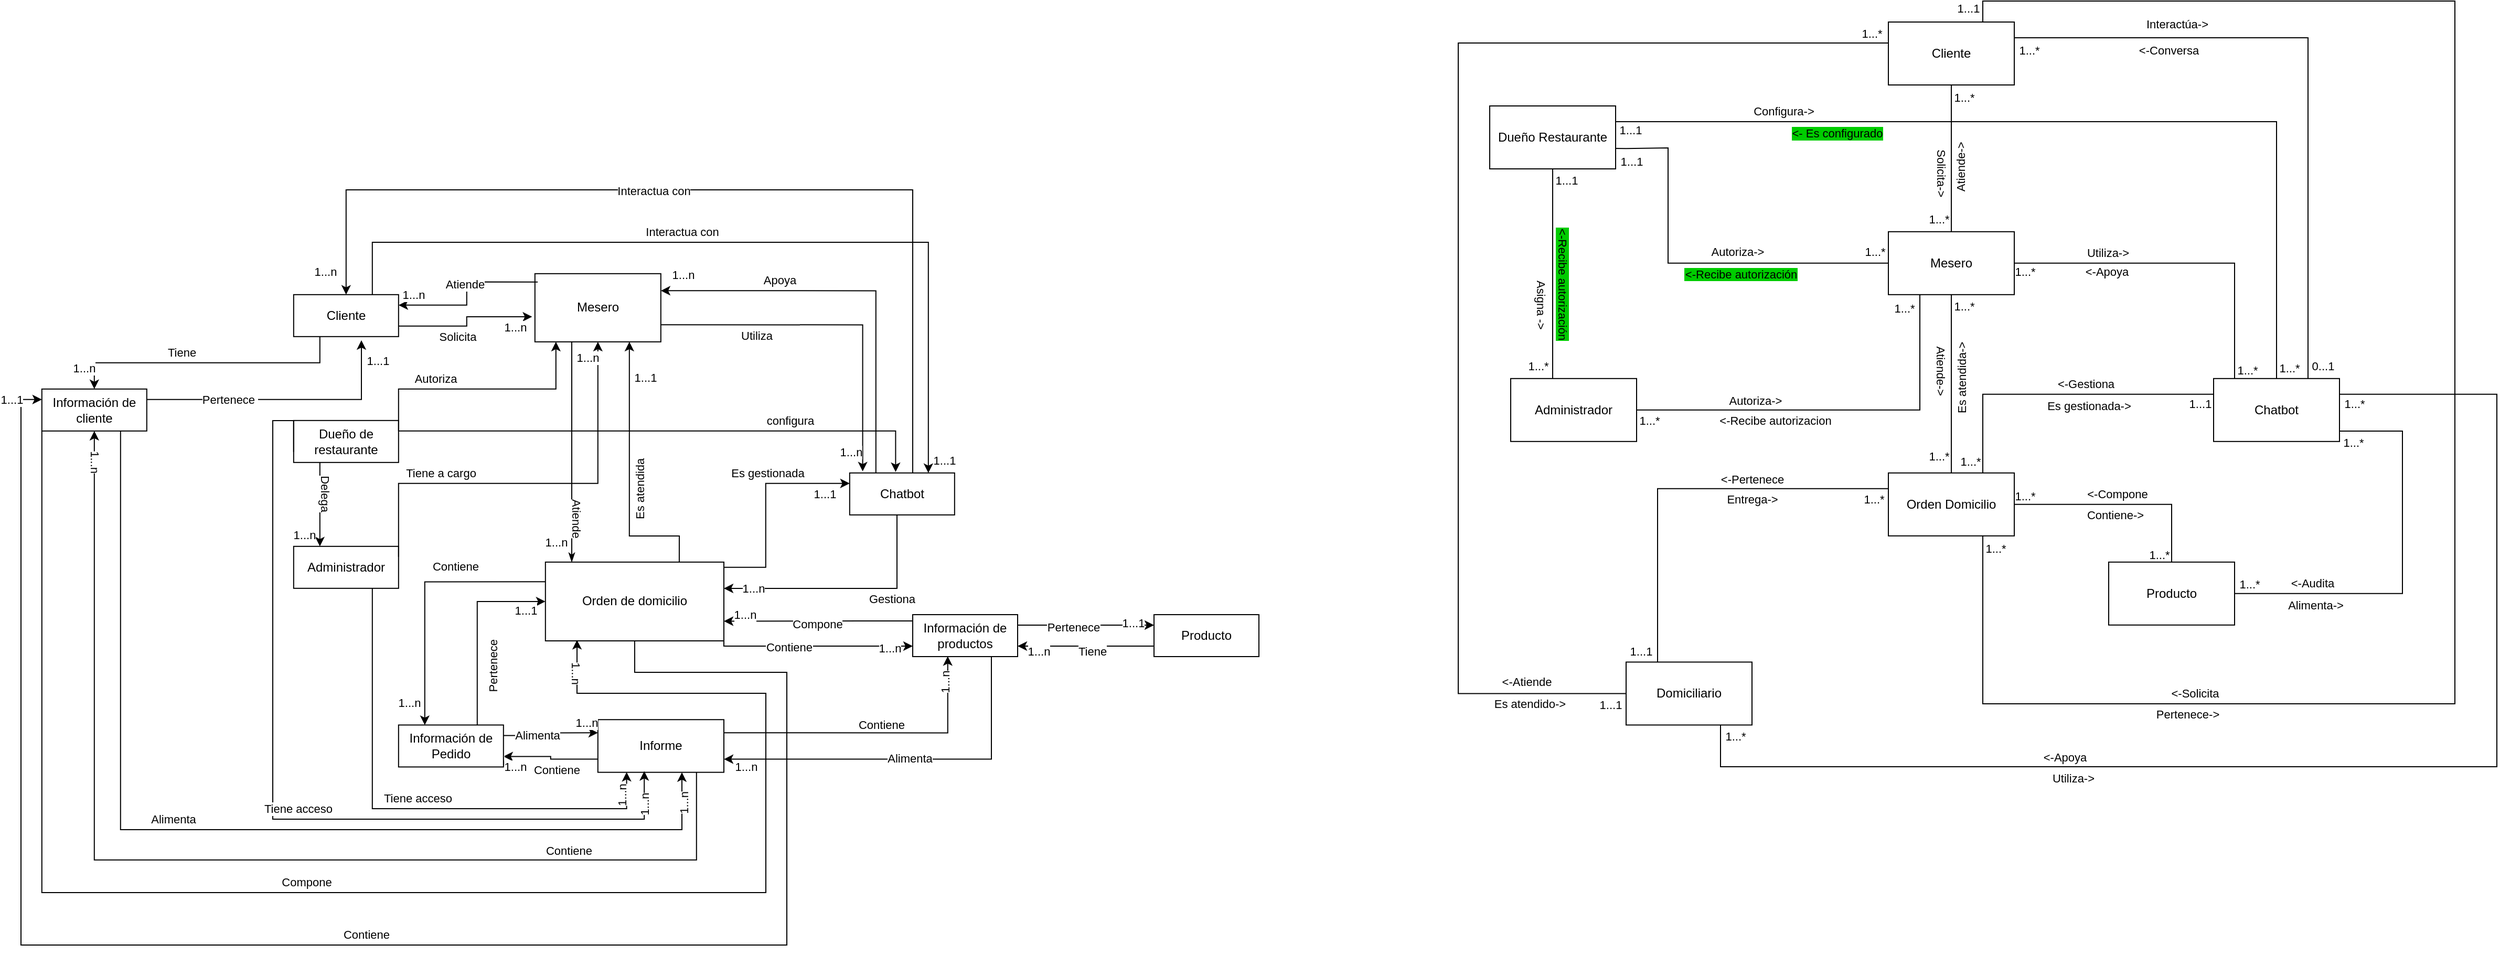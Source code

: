 <mxfile version="22.1.3" type="github">
  <diagram name="Page-1" id="46zKpc5MwutME09QcKsp">
    <mxGraphModel dx="2944" dy="534" grid="1" gridSize="10" guides="1" tooltips="1" connect="1" arrows="1" fold="1" page="1" pageScale="1" pageWidth="827" pageHeight="1169" background="none" math="0" shadow="0">
      <root>
        <mxCell id="0" />
        <mxCell id="1" parent="0" />
        <mxCell id="JYi-eCjVkNig5llaXN6K-19" style="edgeStyle=orthogonalEdgeStyle;rounded=0;orthogonalLoop=1;jettySize=auto;html=1;exitX=0.75;exitY=0;exitDx=0;exitDy=0;entryX=0.75;entryY=1;entryDx=0;entryDy=0;" parent="1" source="JYi-eCjVkNig5llaXN6K-6" target="JYi-eCjVkNig5llaXN6K-9" edge="1">
          <mxGeometry relative="1" as="geometry">
            <Array as="points">
              <mxPoint x="-783" y="510" />
              <mxPoint x="-830" y="510" />
            </Array>
          </mxGeometry>
        </mxCell>
        <mxCell id="JYi-eCjVkNig5llaXN6K-20" value="1...1" style="edgeLabel;html=1;align=center;verticalAlign=middle;resizable=0;points=[];" parent="JYi-eCjVkNig5llaXN6K-19" vertex="1" connectable="0">
          <mxGeometry x="0.739" y="-1" relative="1" as="geometry">
            <mxPoint x="14" as="offset" />
          </mxGeometry>
        </mxCell>
        <mxCell id="JYi-eCjVkNig5llaXN6K-21" value="Es atendida" style="edgeLabel;html=1;align=center;verticalAlign=middle;resizable=0;points=[];rotation=270;" parent="JYi-eCjVkNig5llaXN6K-19" vertex="1" connectable="0">
          <mxGeometry x="-0.036" y="-1" relative="1" as="geometry">
            <mxPoint x="9" y="7" as="offset" />
          </mxGeometry>
        </mxCell>
        <mxCell id="JYi-eCjVkNig5llaXN6K-22" style="edgeStyle=orthogonalEdgeStyle;rounded=0;orthogonalLoop=1;jettySize=auto;html=1;exitX=1;exitY=0.25;exitDx=0;exitDy=0;entryX=0;entryY=0.25;entryDx=0;entryDy=0;" parent="1" source="JYi-eCjVkNig5llaXN6K-6" target="JYi-eCjVkNig5llaXN6K-7" edge="1">
          <mxGeometry relative="1" as="geometry">
            <Array as="points">
              <mxPoint x="-810.09" y="539.91" />
              <mxPoint x="-700.09" y="539.91" />
              <mxPoint x="-700.09" y="459.91" />
            </Array>
          </mxGeometry>
        </mxCell>
        <mxCell id="JYi-eCjVkNig5llaXN6K-38" value="Es gestionada&amp;nbsp;" style="edgeLabel;html=1;align=center;verticalAlign=middle;resizable=0;points=[];" parent="JYi-eCjVkNig5llaXN6K-22" vertex="1" connectable="0">
          <mxGeometry x="-0.499" y="1" relative="1" as="geometry">
            <mxPoint x="108" y="-89" as="offset" />
          </mxGeometry>
        </mxCell>
        <mxCell id="JYi-eCjVkNig5llaXN6K-39" value="1...1" style="edgeLabel;html=1;align=center;verticalAlign=middle;resizable=0;points=[];" parent="JYi-eCjVkNig5llaXN6K-22" vertex="1" connectable="0">
          <mxGeometry x="0.916" y="-1" relative="1" as="geometry">
            <mxPoint x="-9" y="9" as="offset" />
          </mxGeometry>
        </mxCell>
        <mxCell id="JYi-eCjVkNig5llaXN6K-94" style="edgeStyle=orthogonalEdgeStyle;rounded=0;orthogonalLoop=1;jettySize=auto;html=1;exitX=0;exitY=0.25;exitDx=0;exitDy=0;entryX=0.25;entryY=0;entryDx=0;entryDy=0;" parent="1" source="JYi-eCjVkNig5llaXN6K-6" target="JYi-eCjVkNig5llaXN6K-90" edge="1">
          <mxGeometry relative="1" as="geometry" />
        </mxCell>
        <mxCell id="JYi-eCjVkNig5llaXN6K-98" value="Contiene" style="edgeLabel;html=1;align=center;verticalAlign=middle;resizable=0;points=[];" parent="JYi-eCjVkNig5llaXN6K-94" vertex="1" connectable="0">
          <mxGeometry x="-0.311" relative="1" as="geometry">
            <mxPoint y="-15" as="offset" />
          </mxGeometry>
        </mxCell>
        <mxCell id="JYi-eCjVkNig5llaXN6K-100" value="1...n" style="edgeLabel;html=1;align=center;verticalAlign=middle;resizable=0;points=[];" parent="JYi-eCjVkNig5llaXN6K-94" vertex="1" connectable="0">
          <mxGeometry x="0.914" y="2" relative="1" as="geometry">
            <mxPoint x="-17" y="-10" as="offset" />
          </mxGeometry>
        </mxCell>
        <mxCell id="JYi-eCjVkNig5llaXN6K-107" style="edgeStyle=orthogonalEdgeStyle;rounded=0;orthogonalLoop=1;jettySize=auto;html=1;exitX=0.5;exitY=1;exitDx=0;exitDy=0;entryX=0;entryY=0.25;entryDx=0;entryDy=0;" parent="1" source="JYi-eCjVkNig5llaXN6K-6" target="JYi-eCjVkNig5llaXN6K-77" edge="1">
          <mxGeometry relative="1" as="geometry">
            <Array as="points">
              <mxPoint x="-825" y="640" />
              <mxPoint x="-680" y="640" />
              <mxPoint x="-680" y="900" />
              <mxPoint x="-1410" y="900" />
              <mxPoint x="-1410" y="380" />
            </Array>
          </mxGeometry>
        </mxCell>
        <mxCell id="JYi-eCjVkNig5llaXN6K-195" value="Contiene" style="edgeLabel;html=1;align=center;verticalAlign=middle;resizable=0;points=[];" parent="JYi-eCjVkNig5llaXN6K-107" vertex="1" connectable="0">
          <mxGeometry x="-0.024" relative="1" as="geometry">
            <mxPoint x="-4" y="-10" as="offset" />
          </mxGeometry>
        </mxCell>
        <mxCell id="JYi-eCjVkNig5llaXN6K-196" value="1...1" style="edgeLabel;html=1;align=center;verticalAlign=middle;resizable=0;points=[];" parent="JYi-eCjVkNig5llaXN6K-107" vertex="1" connectable="0">
          <mxGeometry x="0.983" relative="1" as="geometry">
            <mxPoint x="-15" as="offset" />
          </mxGeometry>
        </mxCell>
        <mxCell id="JYi-eCjVkNig5llaXN6K-198" style="edgeStyle=orthogonalEdgeStyle;rounded=0;orthogonalLoop=1;jettySize=auto;html=1;exitX=1;exitY=1;exitDx=0;exitDy=0;entryX=0;entryY=0.75;entryDx=0;entryDy=0;" parent="1" source="JYi-eCjVkNig5llaXN6K-6" target="JYi-eCjVkNig5llaXN6K-102" edge="1">
          <mxGeometry relative="1" as="geometry">
            <Array as="points">
              <mxPoint x="-740" y="615" />
            </Array>
          </mxGeometry>
        </mxCell>
        <mxCell id="JYi-eCjVkNig5llaXN6K-200" value="Contiene" style="edgeLabel;html=1;align=center;verticalAlign=middle;resizable=0;points=[];" parent="JYi-eCjVkNig5llaXN6K-198" vertex="1" connectable="0">
          <mxGeometry x="-0.277" y="-1" relative="1" as="geometry">
            <mxPoint as="offset" />
          </mxGeometry>
        </mxCell>
        <mxCell id="JYi-eCjVkNig5llaXN6K-201" value="1...n" style="edgeLabel;html=1;align=center;verticalAlign=middle;resizable=0;points=[];" parent="JYi-eCjVkNig5llaXN6K-198" vertex="1" connectable="0">
          <mxGeometry x="0.762" y="-2" relative="1" as="geometry">
            <mxPoint as="offset" />
          </mxGeometry>
        </mxCell>
        <mxCell id="JYi-eCjVkNig5llaXN6K-6" value="Orden de domicilio" style="whiteSpace=wrap;html=1;align=center;" parent="1" vertex="1">
          <mxGeometry x="-910.09" y="534.91" width="170.09" height="75.09" as="geometry" />
        </mxCell>
        <mxCell id="JYi-eCjVkNig5llaXN6K-23" style="edgeStyle=orthogonalEdgeStyle;rounded=0;orthogonalLoop=1;jettySize=auto;html=1;exitX=0.25;exitY=1;exitDx=0;exitDy=0;" parent="1" source="JYi-eCjVkNig5llaXN6K-7" edge="1">
          <mxGeometry relative="1" as="geometry">
            <mxPoint x="-540.09" y="469.91" as="sourcePoint" />
            <mxPoint x="-740" y="560" as="targetPoint" />
            <Array as="points">
              <mxPoint x="-595" y="450" />
              <mxPoint x="-575" y="450" />
              <mxPoint x="-575" y="560" />
              <mxPoint x="-738" y="560" />
            </Array>
          </mxGeometry>
        </mxCell>
        <mxCell id="JYi-eCjVkNig5llaXN6K-24" value="Gestiona" style="edgeLabel;html=1;align=center;verticalAlign=middle;resizable=0;points=[];" parent="JYi-eCjVkNig5llaXN6K-23" vertex="1" connectable="0">
          <mxGeometry x="0.046" y="1" relative="1" as="geometry">
            <mxPoint y="9" as="offset" />
          </mxGeometry>
        </mxCell>
        <mxCell id="JYi-eCjVkNig5llaXN6K-25" value="1...n" style="edgeLabel;html=1;align=center;verticalAlign=middle;resizable=0;points=[];" parent="JYi-eCjVkNig5llaXN6K-23" vertex="1" connectable="0">
          <mxGeometry x="0.886" y="1" relative="1" as="geometry">
            <mxPoint x="9" y="-1" as="offset" />
          </mxGeometry>
        </mxCell>
        <mxCell id="JYi-eCjVkNig5llaXN6K-32" style="edgeStyle=orthogonalEdgeStyle;rounded=0;orthogonalLoop=1;jettySize=auto;html=1;exitX=0.25;exitY=0;exitDx=0;exitDy=0;entryX=1;entryY=0.25;entryDx=0;entryDy=0;" parent="1" source="JYi-eCjVkNig5llaXN6K-7" target="JYi-eCjVkNig5llaXN6K-9" edge="1">
          <mxGeometry relative="1" as="geometry" />
        </mxCell>
        <mxCell id="JYi-eCjVkNig5llaXN6K-33" value="Apoya" style="edgeLabel;html=1;align=center;verticalAlign=middle;resizable=0;points=[];" parent="JYi-eCjVkNig5llaXN6K-32" vertex="1" connectable="0">
          <mxGeometry x="0.541" y="-1" relative="1" as="geometry">
            <mxPoint x="26" y="-9" as="offset" />
          </mxGeometry>
        </mxCell>
        <mxCell id="JYi-eCjVkNig5llaXN6K-34" value="1...n" style="edgeLabel;html=1;align=center;verticalAlign=middle;resizable=0;points=[];" parent="JYi-eCjVkNig5llaXN6K-32" vertex="1" connectable="0">
          <mxGeometry x="0.946" y="1" relative="1" as="geometry">
            <mxPoint x="11" y="-16" as="offset" />
          </mxGeometry>
        </mxCell>
        <mxCell id="JYi-eCjVkNig5llaXN6K-7" value="Chatbot" style="whiteSpace=wrap;html=1;align=center;" parent="1" vertex="1">
          <mxGeometry x="-620.09" y="449.91" width="100" height="40" as="geometry" />
        </mxCell>
        <mxCell id="JYi-eCjVkNig5llaXN6K-29" style="edgeStyle=orthogonalEdgeStyle;rounded=0;orthogonalLoop=1;jettySize=auto;html=1;exitX=0;exitY=0.75;exitDx=0;exitDy=0;entryX=1;entryY=0.75;entryDx=0;entryDy=0;" parent="1" source="JYi-eCjVkNig5llaXN6K-8" target="JYi-eCjVkNig5llaXN6K-90" edge="1">
          <mxGeometry relative="1" as="geometry">
            <mxPoint x="-950.09" y="650.22" as="targetPoint" />
          </mxGeometry>
        </mxCell>
        <mxCell id="JYi-eCjVkNig5llaXN6K-30" value="Contiene&amp;nbsp;" style="edgeLabel;html=1;align=center;verticalAlign=middle;resizable=0;points=[];rotation=0;" parent="JYi-eCjVkNig5llaXN6K-29" vertex="1" connectable="0">
          <mxGeometry x="-0.334" y="-1" relative="1" as="geometry">
            <mxPoint x="-7" y="11" as="offset" />
          </mxGeometry>
        </mxCell>
        <mxCell id="JYi-eCjVkNig5llaXN6K-31" value="1...n" style="edgeLabel;html=1;align=center;verticalAlign=middle;resizable=0;points=[];" parent="JYi-eCjVkNig5llaXN6K-29" vertex="1" connectable="0">
          <mxGeometry x="0.923" y="1" relative="1" as="geometry">
            <mxPoint x="-14" y="4" as="offset" />
          </mxGeometry>
        </mxCell>
        <mxCell id="JYi-eCjVkNig5llaXN6K-92" value="1...n" style="edgeLabel;html=1;align=center;verticalAlign=middle;resizable=0;points=[];" parent="JYi-eCjVkNig5llaXN6K-29" vertex="1" connectable="0">
          <mxGeometry x="0.769" relative="1" as="geometry">
            <mxPoint y="10" as="offset" />
          </mxGeometry>
        </mxCell>
        <mxCell id="JYi-eCjVkNig5llaXN6K-86" style="edgeStyle=orthogonalEdgeStyle;rounded=0;orthogonalLoop=1;jettySize=auto;html=1;exitX=0.858;exitY=0.975;exitDx=0;exitDy=0;entryX=0.5;entryY=1;entryDx=0;entryDy=0;exitPerimeter=0;" parent="1" source="JYi-eCjVkNig5llaXN6K-8" target="JYi-eCjVkNig5llaXN6K-77" edge="1">
          <mxGeometry relative="1" as="geometry">
            <mxPoint x="-760.09" y="709.03" as="sourcePoint" />
            <mxPoint x="-1335.89" y="419.91" as="targetPoint" />
            <Array as="points">
              <mxPoint x="-766.09" y="818.91" />
              <mxPoint x="-1340.09" y="818.91" />
            </Array>
          </mxGeometry>
        </mxCell>
        <mxCell id="JYi-eCjVkNig5llaXN6K-89" value="Contiene" style="edgeLabel;html=1;align=center;verticalAlign=middle;resizable=0;points=[];" parent="JYi-eCjVkNig5llaXN6K-86" vertex="1" connectable="0">
          <mxGeometry x="-0.66" y="-1" relative="1" as="geometry">
            <mxPoint x="-33" y="-8" as="offset" />
          </mxGeometry>
        </mxCell>
        <mxCell id="JYi-eCjVkNig5llaXN6K-108" value="1...n" style="edgeLabel;html=1;align=center;verticalAlign=middle;resizable=0;points=[];rotation=90;" parent="JYi-eCjVkNig5llaXN6K-86" vertex="1" connectable="0">
          <mxGeometry x="0.961" y="-1" relative="1" as="geometry">
            <mxPoint y="8" as="offset" />
          </mxGeometry>
        </mxCell>
        <mxCell id="JYi-eCjVkNig5llaXN6K-8" value="Informe" style="whiteSpace=wrap;html=1;align=center;" parent="1" vertex="1">
          <mxGeometry x="-860.09" y="685.11" width="120.09" height="50.22" as="geometry" />
        </mxCell>
        <mxCell id="JYi-eCjVkNig5llaXN6K-13" style="edgeStyle=orthogonalEdgeStyle;rounded=0;orthogonalLoop=1;jettySize=auto;html=1;exitX=0.25;exitY=1;exitDx=0;exitDy=0;elbow=vertical;strokeColor=default;endArrow=classicThin;endFill=1;entryX=0.145;entryY=0;entryDx=0;entryDy=0;entryPerimeter=0;" parent="1" target="JYi-eCjVkNig5llaXN6K-6" edge="1">
          <mxGeometry relative="1" as="geometry">
            <mxPoint x="-890.09" y="323.78" as="sourcePoint" />
            <mxPoint x="-886.618" y="534.906" as="targetPoint" />
            <Array as="points">
              <mxPoint x="-885" y="324" />
              <mxPoint x="-885" y="535" />
            </Array>
          </mxGeometry>
        </mxCell>
        <mxCell id="JYi-eCjVkNig5llaXN6K-17" value="Atiende" style="edgeLabel;html=1;align=center;verticalAlign=middle;resizable=0;points=[];rotation=90;" parent="JYi-eCjVkNig5llaXN6K-13" vertex="1" connectable="0">
          <mxGeometry x="-0.476" y="4" relative="1" as="geometry">
            <mxPoint x="1" y="117" as="offset" />
          </mxGeometry>
        </mxCell>
        <mxCell id="JYi-eCjVkNig5llaXN6K-18" value="1...n" style="edgeLabel;html=1;align=center;verticalAlign=middle;resizable=0;points=[];" parent="JYi-eCjVkNig5llaXN6K-13" vertex="1" connectable="0">
          <mxGeometry x="0.825" y="-1" relative="1" as="geometry">
            <mxPoint x="-14" as="offset" />
          </mxGeometry>
        </mxCell>
        <mxCell id="JYi-eCjVkNig5llaXN6K-9" value="Mesero" style="whiteSpace=wrap;html=1;align=center;" parent="1" vertex="1">
          <mxGeometry x="-920.09" y="259.91" width="120" height="65" as="geometry" />
        </mxCell>
        <mxCell id="JYi-eCjVkNig5llaXN6K-40" style="edgeStyle=orthogonalEdgeStyle;rounded=0;orthogonalLoop=1;jettySize=auto;html=1;exitX=0.75;exitY=0;exitDx=0;exitDy=0;entryX=0.75;entryY=0;entryDx=0;entryDy=0;" parent="1" source="JYi-eCjVkNig5llaXN6K-10" target="JYi-eCjVkNig5llaXN6K-7" edge="1">
          <mxGeometry relative="1" as="geometry">
            <Array as="points">
              <mxPoint x="-1075" y="230" />
              <mxPoint x="-545" y="230" />
            </Array>
          </mxGeometry>
        </mxCell>
        <mxCell id="JYi-eCjVkNig5llaXN6K-41" value="Interactua con" style="edgeLabel;html=1;align=center;verticalAlign=middle;resizable=0;points=[];" parent="JYi-eCjVkNig5llaXN6K-40" vertex="1" connectable="0">
          <mxGeometry x="0.063" y="-2" relative="1" as="geometry">
            <mxPoint x="-80" y="-12" as="offset" />
          </mxGeometry>
        </mxCell>
        <mxCell id="JYi-eCjVkNig5llaXN6K-42" value="1...1" style="edgeLabel;html=1;align=center;verticalAlign=middle;resizable=0;points=[];" parent="JYi-eCjVkNig5llaXN6K-40" vertex="1" connectable="0">
          <mxGeometry x="0.971" relative="1" as="geometry">
            <mxPoint x="15" as="offset" />
          </mxGeometry>
        </mxCell>
        <mxCell id="JYi-eCjVkNig5llaXN6K-76" style="edgeStyle=orthogonalEdgeStyle;rounded=0;orthogonalLoop=1;jettySize=auto;html=1;exitX=0.25;exitY=1;exitDx=0;exitDy=0;entryX=0.5;entryY=0;entryDx=0;entryDy=0;" parent="1" source="JYi-eCjVkNig5llaXN6K-10" target="JYi-eCjVkNig5llaXN6K-77" edge="1">
          <mxGeometry relative="1" as="geometry">
            <mxPoint x="-1340.09" y="339.91" as="targetPoint" />
          </mxGeometry>
        </mxCell>
        <mxCell id="JYi-eCjVkNig5llaXN6K-78" value="Tiene" style="edgeLabel;html=1;align=center;verticalAlign=middle;resizable=0;points=[];" parent="JYi-eCjVkNig5llaXN6K-76" vertex="1" connectable="0">
          <mxGeometry x="0.19" y="-2" relative="1" as="geometry">
            <mxPoint y="-8" as="offset" />
          </mxGeometry>
        </mxCell>
        <mxCell id="JYi-eCjVkNig5llaXN6K-82" value="1...n" style="edgeLabel;html=1;align=center;verticalAlign=middle;resizable=0;points=[];" parent="JYi-eCjVkNig5llaXN6K-76" vertex="1" connectable="0">
          <mxGeometry x="0.923" y="-1" relative="1" as="geometry">
            <mxPoint x="-9" y="-10" as="offset" />
          </mxGeometry>
        </mxCell>
        <mxCell id="JYi-eCjVkNig5llaXN6K-10" value="Cliente" style="whiteSpace=wrap;html=1;align=center;" parent="1" vertex="1">
          <mxGeometry x="-1150.09" y="279.91" width="100" height="40" as="geometry" />
        </mxCell>
        <mxCell id="JYi-eCjVkNig5llaXN6K-54" style="edgeStyle=orthogonalEdgeStyle;rounded=0;orthogonalLoop=1;jettySize=auto;html=1;exitX=0.25;exitY=1;exitDx=0;exitDy=0;entryX=0.25;entryY=0;entryDx=0;entryDy=0;" parent="1" source="JYi-eCjVkNig5llaXN6K-11" target="JYi-eCjVkNig5llaXN6K-12" edge="1">
          <mxGeometry relative="1" as="geometry" />
        </mxCell>
        <mxCell id="JYi-eCjVkNig5llaXN6K-55" value="Delega" style="edgeLabel;html=1;align=center;verticalAlign=middle;resizable=0;points=[];rotation=90;" parent="JYi-eCjVkNig5llaXN6K-54" vertex="1" connectable="0">
          <mxGeometry x="-0.669" y="1" relative="1" as="geometry">
            <mxPoint x="4" y="16" as="offset" />
          </mxGeometry>
        </mxCell>
        <mxCell id="JYi-eCjVkNig5llaXN6K-56" value="1...n" style="edgeLabel;html=1;align=center;verticalAlign=middle;resizable=0;points=[];" parent="JYi-eCjVkNig5llaXN6K-54" vertex="1" connectable="0">
          <mxGeometry x="0.71" y="1" relative="1" as="geometry">
            <mxPoint x="-16" as="offset" />
          </mxGeometry>
        </mxCell>
        <mxCell id="JYi-eCjVkNig5llaXN6K-11" value="Dueño de restaurante&lt;br&gt;" style="whiteSpace=wrap;html=1;align=center;" parent="1" vertex="1">
          <mxGeometry x="-1150.09" y="399.91" width="100" height="40" as="geometry" />
        </mxCell>
        <mxCell id="JYi-eCjVkNig5llaXN6K-65" style="edgeStyle=orthogonalEdgeStyle;rounded=0;orthogonalLoop=1;jettySize=auto;html=1;exitX=0.75;exitY=1;exitDx=0;exitDy=0;entryX=0.228;entryY=0.995;entryDx=0;entryDy=0;entryPerimeter=0;" parent="1" source="JYi-eCjVkNig5llaXN6K-12" target="JYi-eCjVkNig5llaXN6K-8" edge="1">
          <mxGeometry relative="1" as="geometry">
            <mxPoint x="-835" y="730" as="targetPoint" />
            <Array as="points">
              <mxPoint x="-1075" y="770" />
              <mxPoint x="-833" y="770" />
            </Array>
          </mxGeometry>
        </mxCell>
        <mxCell id="JYi-eCjVkNig5llaXN6K-66" value="Tiene acceso" style="edgeLabel;html=1;align=center;verticalAlign=middle;resizable=0;points=[];" parent="JYi-eCjVkNig5llaXN6K-65" vertex="1" connectable="0">
          <mxGeometry x="0.114" y="-2" relative="1" as="geometry">
            <mxPoint x="-19" y="-12" as="offset" />
          </mxGeometry>
        </mxCell>
        <mxCell id="JYi-eCjVkNig5llaXN6K-68" value="1...n" style="edgeLabel;html=1;align=center;verticalAlign=middle;resizable=0;points=[];rotation=270;" parent="JYi-eCjVkNig5llaXN6K-65" vertex="1" connectable="0">
          <mxGeometry x="0.96" y="-2" relative="1" as="geometry">
            <mxPoint x="-7" y="13" as="offset" />
          </mxGeometry>
        </mxCell>
        <mxCell id="JYi-eCjVkNig5llaXN6K-12" value="Administrador" style="whiteSpace=wrap;html=1;align=center;" parent="1" vertex="1">
          <mxGeometry x="-1150.09" y="519.91" width="100" height="40" as="geometry" />
        </mxCell>
        <mxCell id="JYi-eCjVkNig5llaXN6K-35" style="edgeStyle=orthogonalEdgeStyle;rounded=0;orthogonalLoop=1;jettySize=auto;html=1;exitX=1;exitY=0.75;exitDx=0;exitDy=0;entryX=0.124;entryY=-0.038;entryDx=0;entryDy=0;entryPerimeter=0;" parent="1" source="JYi-eCjVkNig5llaXN6K-9" target="JYi-eCjVkNig5llaXN6K-7" edge="1">
          <mxGeometry relative="1" as="geometry" />
        </mxCell>
        <mxCell id="JYi-eCjVkNig5llaXN6K-36" value="Utiliza" style="edgeLabel;html=1;align=center;verticalAlign=middle;resizable=0;points=[];" parent="JYi-eCjVkNig5llaXN6K-35" vertex="1" connectable="0">
          <mxGeometry x="-0.515" y="-1" relative="1" as="geometry">
            <mxPoint x="10" y="9" as="offset" />
          </mxGeometry>
        </mxCell>
        <mxCell id="JYi-eCjVkNig5llaXN6K-37" value="1...n" style="edgeLabel;html=1;align=center;verticalAlign=middle;resizable=0;points=[];" parent="JYi-eCjVkNig5llaXN6K-35" vertex="1" connectable="0">
          <mxGeometry x="0.887" y="-2" relative="1" as="geometry">
            <mxPoint x="-10" as="offset" />
          </mxGeometry>
        </mxCell>
        <mxCell id="JYi-eCjVkNig5llaXN6K-43" style="edgeStyle=orthogonalEdgeStyle;rounded=0;orthogonalLoop=1;jettySize=auto;html=1;" parent="1" source="JYi-eCjVkNig5llaXN6K-7" edge="1">
          <mxGeometry relative="1" as="geometry">
            <mxPoint x="-1100.09" y="279.91" as="targetPoint" />
            <Array as="points">
              <mxPoint x="-560" y="180" />
              <mxPoint x="-1100" y="180" />
            </Array>
          </mxGeometry>
        </mxCell>
        <mxCell id="JYi-eCjVkNig5llaXN6K-44" value="1...n" style="edgeLabel;html=1;align=center;verticalAlign=middle;resizable=0;points=[];" parent="JYi-eCjVkNig5llaXN6K-43" vertex="1" connectable="0">
          <mxGeometry x="0.971" relative="1" as="geometry">
            <mxPoint x="-20" y="-9" as="offset" />
          </mxGeometry>
        </mxCell>
        <mxCell id="JYi-eCjVkNig5llaXN6K-215" value="Interactua con" style="edgeLabel;html=1;align=center;verticalAlign=middle;resizable=0;points=[];" parent="JYi-eCjVkNig5llaXN6K-43" vertex="1" connectable="0">
          <mxGeometry x="0.136" y="1" relative="1" as="geometry">
            <mxPoint as="offset" />
          </mxGeometry>
        </mxCell>
        <mxCell id="JYi-eCjVkNig5llaXN6K-45" style="edgeStyle=orthogonalEdgeStyle;rounded=0;orthogonalLoop=1;jettySize=auto;html=1;exitX=0.022;exitY=0.122;exitDx=0;exitDy=0;entryX=1;entryY=0.25;entryDx=0;entryDy=0;exitPerimeter=0;" parent="1" source="JYi-eCjVkNig5llaXN6K-9" target="JYi-eCjVkNig5llaXN6K-10" edge="1">
          <mxGeometry relative="1" as="geometry" />
        </mxCell>
        <mxCell id="JYi-eCjVkNig5llaXN6K-46" value="Atiende" style="edgeLabel;html=1;align=center;verticalAlign=middle;resizable=0;points=[];" parent="JYi-eCjVkNig5llaXN6K-45" vertex="1" connectable="0">
          <mxGeometry x="-0.052" y="-1" relative="1" as="geometry">
            <mxPoint x="-1" y="-4" as="offset" />
          </mxGeometry>
        </mxCell>
        <mxCell id="JYi-eCjVkNig5llaXN6K-47" value="1...n" style="edgeLabel;html=1;align=center;verticalAlign=middle;resizable=0;points=[];" parent="JYi-eCjVkNig5llaXN6K-45" vertex="1" connectable="0">
          <mxGeometry x="0.827" y="1" relative="1" as="geometry">
            <mxPoint x="1" y="-11" as="offset" />
          </mxGeometry>
        </mxCell>
        <mxCell id="JYi-eCjVkNig5llaXN6K-48" style="edgeStyle=orthogonalEdgeStyle;rounded=0;orthogonalLoop=1;jettySize=auto;html=1;exitX=1;exitY=0.75;exitDx=0;exitDy=0;entryX=-0.022;entryY=0.632;entryDx=0;entryDy=0;entryPerimeter=0;" parent="1" source="JYi-eCjVkNig5llaXN6K-10" target="JYi-eCjVkNig5llaXN6K-9" edge="1">
          <mxGeometry relative="1" as="geometry" />
        </mxCell>
        <mxCell id="JYi-eCjVkNig5llaXN6K-49" value="Solicita" style="edgeLabel;html=1;align=center;verticalAlign=middle;resizable=0;points=[];" parent="JYi-eCjVkNig5llaXN6K-48" vertex="1" connectable="0">
          <mxGeometry x="-0.193" relative="1" as="geometry">
            <mxPoint x="1" y="10" as="offset" />
          </mxGeometry>
        </mxCell>
        <mxCell id="JYi-eCjVkNig5llaXN6K-50" value="1...n" style="edgeLabel;html=1;align=center;verticalAlign=middle;resizable=0;points=[];" parent="JYi-eCjVkNig5llaXN6K-48" vertex="1" connectable="0">
          <mxGeometry x="0.766" y="-1" relative="1" as="geometry">
            <mxPoint x="-1" y="9" as="offset" />
          </mxGeometry>
        </mxCell>
        <mxCell id="JYi-eCjVkNig5llaXN6K-57" style="edgeStyle=orthogonalEdgeStyle;rounded=0;orthogonalLoop=1;jettySize=auto;html=1;exitX=1;exitY=0.25;exitDx=0;exitDy=0;" parent="1" source="JYi-eCjVkNig5llaXN6K-11" target="JYi-eCjVkNig5llaXN6K-9" edge="1">
          <mxGeometry relative="1" as="geometry">
            <Array as="points">
              <mxPoint x="-1050.09" y="369.91" />
              <mxPoint x="-900.09" y="369.91" />
            </Array>
          </mxGeometry>
        </mxCell>
        <mxCell id="JYi-eCjVkNig5llaXN6K-58" value="Autoriza" style="edgeLabel;html=1;align=center;verticalAlign=middle;resizable=0;points=[];" parent="JYi-eCjVkNig5llaXN6K-57" vertex="1" connectable="0">
          <mxGeometry x="-0.365" relative="1" as="geometry">
            <mxPoint y="-10" as="offset" />
          </mxGeometry>
        </mxCell>
        <mxCell id="JYi-eCjVkNig5llaXN6K-59" style="edgeStyle=orthogonalEdgeStyle;rounded=0;orthogonalLoop=1;jettySize=auto;html=1;exitX=1;exitY=0.25;exitDx=0;exitDy=0;entryX=0.438;entryY=-0.024;entryDx=0;entryDy=0;entryPerimeter=0;" parent="1" source="JYi-eCjVkNig5llaXN6K-11" target="JYi-eCjVkNig5llaXN6K-7" edge="1">
          <mxGeometry relative="1" as="geometry">
            <Array as="points">
              <mxPoint x="-576" y="410" />
            </Array>
          </mxGeometry>
        </mxCell>
        <mxCell id="JYi-eCjVkNig5llaXN6K-60" value="configura" style="edgeLabel;html=1;align=center;verticalAlign=middle;resizable=0;points=[];" parent="JYi-eCjVkNig5llaXN6K-59" vertex="1" connectable="0">
          <mxGeometry x="0.453" y="2" relative="1" as="geometry">
            <mxPoint y="-8" as="offset" />
          </mxGeometry>
        </mxCell>
        <mxCell id="JYi-eCjVkNig5llaXN6K-61" style="edgeStyle=orthogonalEdgeStyle;rounded=0;orthogonalLoop=1;jettySize=auto;html=1;exitX=1;exitY=0.25;exitDx=0;exitDy=0;entryX=0.5;entryY=1;entryDx=0;entryDy=0;" parent="1" source="JYi-eCjVkNig5llaXN6K-12" target="JYi-eCjVkNig5llaXN6K-9" edge="1">
          <mxGeometry relative="1" as="geometry">
            <Array as="points">
              <mxPoint x="-1050.09" y="459.91" />
              <mxPoint x="-860.09" y="459.91" />
            </Array>
          </mxGeometry>
        </mxCell>
        <mxCell id="JYi-eCjVkNig5llaXN6K-62" value="Tiene a cargo" style="edgeLabel;html=1;align=center;verticalAlign=middle;resizable=0;points=[];" parent="JYi-eCjVkNig5llaXN6K-61" vertex="1" connectable="0">
          <mxGeometry x="-0.443" relative="1" as="geometry">
            <mxPoint y="-10" as="offset" />
          </mxGeometry>
        </mxCell>
        <mxCell id="JYi-eCjVkNig5llaXN6K-63" value="1...n" style="edgeLabel;html=1;align=center;verticalAlign=middle;resizable=0;points=[];" parent="JYi-eCjVkNig5llaXN6K-61" vertex="1" connectable="0">
          <mxGeometry x="0.932" y="2" relative="1" as="geometry">
            <mxPoint x="-8" y="1" as="offset" />
          </mxGeometry>
        </mxCell>
        <mxCell id="JYi-eCjVkNig5llaXN6K-64" style="edgeStyle=orthogonalEdgeStyle;rounded=0;orthogonalLoop=1;jettySize=auto;html=1;exitX=0;exitY=0.75;exitDx=0;exitDy=0;entryX=0.368;entryY=0.978;entryDx=0;entryDy=0;entryPerimeter=0;" parent="1" source="JYi-eCjVkNig5llaXN6K-11" target="JYi-eCjVkNig5llaXN6K-8" edge="1">
          <mxGeometry relative="1" as="geometry">
            <mxPoint x="-820" y="730" as="targetPoint" />
            <Array as="points">
              <mxPoint x="-1150" y="400" />
              <mxPoint x="-1170" y="400" />
              <mxPoint x="-1170" y="780" />
              <mxPoint x="-816" y="780" />
            </Array>
          </mxGeometry>
        </mxCell>
        <mxCell id="JYi-eCjVkNig5llaXN6K-87" value="1...n" style="edgeLabel;html=1;align=center;verticalAlign=middle;resizable=0;points=[];rotation=270;" parent="JYi-eCjVkNig5llaXN6K-64" vertex="1" connectable="0">
          <mxGeometry x="0.97" relative="1" as="geometry">
            <mxPoint y="19" as="offset" />
          </mxGeometry>
        </mxCell>
        <mxCell id="JYi-eCjVkNig5llaXN6K-88" value="Tiene acceso" style="edgeLabel;html=1;align=center;verticalAlign=middle;resizable=0;points=[];" parent="JYi-eCjVkNig5llaXN6K-64" vertex="1" connectable="0">
          <mxGeometry x="0.182" y="2" relative="1" as="geometry">
            <mxPoint x="-37" y="-8" as="offset" />
          </mxGeometry>
        </mxCell>
        <mxCell id="JYi-eCjVkNig5llaXN6K-83" style="edgeStyle=orthogonalEdgeStyle;rounded=0;orthogonalLoop=1;jettySize=auto;html=1;exitX=0.75;exitY=1;exitDx=0;exitDy=0;" parent="1" source="JYi-eCjVkNig5llaXN6K-77" target="JYi-eCjVkNig5llaXN6K-8" edge="1">
          <mxGeometry relative="1" as="geometry">
            <Array as="points">
              <mxPoint x="-1315" y="790" />
              <mxPoint x="-780" y="790" />
            </Array>
          </mxGeometry>
        </mxCell>
        <mxCell id="JYi-eCjVkNig5llaXN6K-84" value="1...n&lt;br&gt;" style="edgeLabel;html=1;align=center;verticalAlign=middle;resizable=0;points=[];rotation=270;" parent="JYi-eCjVkNig5llaXN6K-83" vertex="1" connectable="0">
          <mxGeometry x="0.981" y="-2" relative="1" as="geometry">
            <mxPoint y="20" as="offset" />
          </mxGeometry>
        </mxCell>
        <mxCell id="JYi-eCjVkNig5llaXN6K-85" value="Alimenta" style="edgeLabel;html=1;align=center;verticalAlign=middle;resizable=0;points=[];" parent="JYi-eCjVkNig5llaXN6K-83" vertex="1" connectable="0">
          <mxGeometry x="0.18" y="2" relative="1" as="geometry">
            <mxPoint x="-142" y="-8" as="offset" />
          </mxGeometry>
        </mxCell>
        <mxCell id="JYi-eCjVkNig5llaXN6K-77" value="Información de cliente" style="whiteSpace=wrap;html=1;align=center;" parent="1" vertex="1">
          <mxGeometry x="-1390.09" y="369.91" width="100" height="40" as="geometry" />
        </mxCell>
        <mxCell id="JYi-eCjVkNig5llaXN6K-79" style="edgeStyle=orthogonalEdgeStyle;rounded=0;orthogonalLoop=1;jettySize=auto;html=1;exitX=1;exitY=0.25;exitDx=0;exitDy=0;entryX=0.646;entryY=1.088;entryDx=0;entryDy=0;entryPerimeter=0;" parent="1" source="JYi-eCjVkNig5llaXN6K-77" target="JYi-eCjVkNig5llaXN6K-10" edge="1">
          <mxGeometry relative="1" as="geometry" />
        </mxCell>
        <mxCell id="JYi-eCjVkNig5llaXN6K-80" value="Pertenece&amp;nbsp;" style="edgeLabel;html=1;align=center;verticalAlign=middle;resizable=0;points=[];" parent="JYi-eCjVkNig5llaXN6K-79" vertex="1" connectable="0">
          <mxGeometry x="-0.396" relative="1" as="geometry">
            <mxPoint as="offset" />
          </mxGeometry>
        </mxCell>
        <mxCell id="JYi-eCjVkNig5llaXN6K-81" value="1...1" style="edgeLabel;html=1;align=center;verticalAlign=middle;resizable=0;points=[];" parent="JYi-eCjVkNig5llaXN6K-79" vertex="1" connectable="0">
          <mxGeometry x="0.854" y="-1" relative="1" as="geometry">
            <mxPoint x="14" as="offset" />
          </mxGeometry>
        </mxCell>
        <mxCell id="JYi-eCjVkNig5llaXN6K-93" style="edgeStyle=orthogonalEdgeStyle;rounded=0;orthogonalLoop=1;jettySize=auto;html=1;exitX=0.75;exitY=0;exitDx=0;exitDy=0;entryX=0;entryY=0.5;entryDx=0;entryDy=0;" parent="1" source="JYi-eCjVkNig5llaXN6K-90" target="JYi-eCjVkNig5llaXN6K-6" edge="1">
          <mxGeometry relative="1" as="geometry" />
        </mxCell>
        <mxCell id="JYi-eCjVkNig5llaXN6K-99" value="Pertenece" style="edgeLabel;html=1;align=center;verticalAlign=middle;resizable=0;points=[];rotation=270;" parent="JYi-eCjVkNig5llaXN6K-93" vertex="1" connectable="0">
          <mxGeometry x="-0.388" y="-2" relative="1" as="geometry">
            <mxPoint x="13" as="offset" />
          </mxGeometry>
        </mxCell>
        <mxCell id="JYi-eCjVkNig5llaXN6K-101" value="1...1" style="edgeLabel;html=1;align=center;verticalAlign=middle;resizable=0;points=[];" parent="JYi-eCjVkNig5llaXN6K-93" vertex="1" connectable="0">
          <mxGeometry x="0.755" relative="1" as="geometry">
            <mxPoint x="3" y="8" as="offset" />
          </mxGeometry>
        </mxCell>
        <mxCell id="JYi-eCjVkNig5llaXN6K-95" style="edgeStyle=orthogonalEdgeStyle;rounded=0;orthogonalLoop=1;jettySize=auto;html=1;exitX=1;exitY=0.25;exitDx=0;exitDy=0;entryX=0;entryY=0.25;entryDx=0;entryDy=0;" parent="1" source="JYi-eCjVkNig5llaXN6K-90" target="JYi-eCjVkNig5llaXN6K-8" edge="1">
          <mxGeometry relative="1" as="geometry" />
        </mxCell>
        <mxCell id="JYi-eCjVkNig5llaXN6K-96" value="Alimenta" style="edgeLabel;html=1;align=center;verticalAlign=middle;resizable=0;points=[];" parent="JYi-eCjVkNig5llaXN6K-95" vertex="1" connectable="0">
          <mxGeometry x="-0.309" relative="1" as="geometry">
            <mxPoint as="offset" />
          </mxGeometry>
        </mxCell>
        <mxCell id="JYi-eCjVkNig5llaXN6K-97" value="1...n" style="edgeLabel;html=1;align=center;verticalAlign=middle;resizable=0;points=[];" parent="JYi-eCjVkNig5llaXN6K-95" vertex="1" connectable="0">
          <mxGeometry x="0.749" y="3" relative="1" as="geometry">
            <mxPoint y="-7" as="offset" />
          </mxGeometry>
        </mxCell>
        <mxCell id="JYi-eCjVkNig5llaXN6K-90" value="Información de Pedido" style="whiteSpace=wrap;html=1;align=center;" parent="1" vertex="1">
          <mxGeometry x="-1050.09" y="690.22" width="100" height="40" as="geometry" />
        </mxCell>
        <mxCell id="JYi-eCjVkNig5llaXN6K-104" style="edgeStyle=orthogonalEdgeStyle;rounded=0;orthogonalLoop=1;jettySize=auto;html=1;exitX=0;exitY=0.25;exitDx=0;exitDy=0;entryX=1;entryY=0.75;entryDx=0;entryDy=0;" parent="1" source="JYi-eCjVkNig5llaXN6K-102" target="JYi-eCjVkNig5llaXN6K-6" edge="1">
          <mxGeometry relative="1" as="geometry">
            <mxPoint x="-720" y="580" as="targetPoint" />
            <Array as="points">
              <mxPoint x="-560" y="591" />
              <mxPoint x="-610" y="591" />
            </Array>
          </mxGeometry>
        </mxCell>
        <mxCell id="JYi-eCjVkNig5llaXN6K-197" value="Compone" style="edgeLabel;html=1;align=center;verticalAlign=middle;resizable=0;points=[];" parent="JYi-eCjVkNig5llaXN6K-104" vertex="1" connectable="0">
          <mxGeometry x="0.035" y="3" relative="1" as="geometry">
            <mxPoint as="offset" />
          </mxGeometry>
        </mxCell>
        <mxCell id="JYi-eCjVkNig5llaXN6K-199" value="1...n" style="edgeLabel;html=1;align=center;verticalAlign=middle;resizable=0;points=[];" parent="JYi-eCjVkNig5llaXN6K-104" vertex="1" connectable="0">
          <mxGeometry x="0.813" y="1" relative="1" as="geometry">
            <mxPoint x="3" y="-7" as="offset" />
          </mxGeometry>
        </mxCell>
        <mxCell id="JYi-eCjVkNig5llaXN6K-202" style="edgeStyle=orthogonalEdgeStyle;rounded=0;orthogonalLoop=1;jettySize=auto;html=1;exitX=1;exitY=0.25;exitDx=0;exitDy=0;entryX=0;entryY=0.25;entryDx=0;entryDy=0;" parent="1" source="JYi-eCjVkNig5llaXN6K-102" target="JYi-eCjVkNig5llaXN6K-103" edge="1">
          <mxGeometry relative="1" as="geometry" />
        </mxCell>
        <mxCell id="JYi-eCjVkNig5llaXN6K-204" value="Pertenece" style="edgeLabel;html=1;align=center;verticalAlign=middle;resizable=0;points=[];" parent="JYi-eCjVkNig5llaXN6K-202" vertex="1" connectable="0">
          <mxGeometry x="-0.186" y="-2" relative="1" as="geometry">
            <mxPoint as="offset" />
          </mxGeometry>
        </mxCell>
        <mxCell id="JYi-eCjVkNig5llaXN6K-205" value="1...1" style="edgeLabel;html=1;align=center;verticalAlign=middle;resizable=0;points=[];" parent="JYi-eCjVkNig5llaXN6K-202" vertex="1" connectable="0">
          <mxGeometry x="0.765" y="2" relative="1" as="geometry">
            <mxPoint x="-5" as="offset" />
          </mxGeometry>
        </mxCell>
        <mxCell id="JYi-eCjVkNig5llaXN6K-212" style="edgeStyle=orthogonalEdgeStyle;rounded=0;orthogonalLoop=1;jettySize=auto;html=1;exitX=0.75;exitY=1;exitDx=0;exitDy=0;entryX=1;entryY=0.75;entryDx=0;entryDy=0;" parent="1" source="JYi-eCjVkNig5llaXN6K-102" target="JYi-eCjVkNig5llaXN6K-8" edge="1">
          <mxGeometry relative="1" as="geometry" />
        </mxCell>
        <mxCell id="JYi-eCjVkNig5llaXN6K-213" value="1...n" style="edgeLabel;html=1;align=center;verticalAlign=middle;resizable=0;points=[];" parent="JYi-eCjVkNig5llaXN6K-212" vertex="1" connectable="0">
          <mxGeometry x="0.895" y="-1" relative="1" as="geometry">
            <mxPoint x="2" y="8" as="offset" />
          </mxGeometry>
        </mxCell>
        <mxCell id="JYi-eCjVkNig5llaXN6K-214" value="Alimenta" style="edgeLabel;html=1;align=center;verticalAlign=middle;resizable=0;points=[];" parent="JYi-eCjVkNig5llaXN6K-212" vertex="1" connectable="0">
          <mxGeometry x="-0.003" y="-1" relative="1" as="geometry">
            <mxPoint as="offset" />
          </mxGeometry>
        </mxCell>
        <mxCell id="JYi-eCjVkNig5llaXN6K-102" value="Información de productos" style="whiteSpace=wrap;html=1;align=center;" parent="1" vertex="1">
          <mxGeometry x="-560.0" y="585" width="100" height="40" as="geometry" />
        </mxCell>
        <mxCell id="JYi-eCjVkNig5llaXN6K-203" style="edgeStyle=orthogonalEdgeStyle;rounded=0;orthogonalLoop=1;jettySize=auto;html=1;exitX=0;exitY=0.75;exitDx=0;exitDy=0;entryX=1;entryY=0.75;entryDx=0;entryDy=0;" parent="1" source="JYi-eCjVkNig5llaXN6K-103" target="JYi-eCjVkNig5llaXN6K-102" edge="1">
          <mxGeometry relative="1" as="geometry" />
        </mxCell>
        <mxCell id="JYi-eCjVkNig5llaXN6K-206" value="Tiene" style="edgeLabel;html=1;align=center;verticalAlign=middle;resizable=0;points=[];" parent="JYi-eCjVkNig5llaXN6K-203" vertex="1" connectable="0">
          <mxGeometry x="0.193" relative="1" as="geometry">
            <mxPoint x="18" y="5" as="offset" />
          </mxGeometry>
        </mxCell>
        <mxCell id="JYi-eCjVkNig5llaXN6K-208" value="1...n" style="edgeLabel;html=1;align=center;verticalAlign=middle;resizable=0;points=[];" parent="JYi-eCjVkNig5llaXN6K-203" vertex="1" connectable="0">
          <mxGeometry x="0.799" y="2" relative="1" as="geometry">
            <mxPoint x="7" y="3" as="offset" />
          </mxGeometry>
        </mxCell>
        <mxCell id="JYi-eCjVkNig5llaXN6K-103" value="Producto" style="whiteSpace=wrap;html=1;align=center;" parent="1" vertex="1">
          <mxGeometry x="-330.0" y="585.0" width="100" height="40" as="geometry" />
        </mxCell>
        <mxCell id="JYi-eCjVkNig5llaXN6K-105" style="edgeStyle=orthogonalEdgeStyle;rounded=0;orthogonalLoop=1;jettySize=auto;html=1;exitX=0;exitY=1;exitDx=0;exitDy=0;entryX=0.177;entryY=0.989;entryDx=0;entryDy=0;entryPerimeter=0;" parent="1" source="JYi-eCjVkNig5llaXN6K-77" target="JYi-eCjVkNig5llaXN6K-6" edge="1">
          <mxGeometry relative="1" as="geometry">
            <mxPoint x="-880" y="600" as="targetPoint" />
            <Array as="points">
              <mxPoint x="-1390" y="850" />
              <mxPoint x="-700" y="850" />
              <mxPoint x="-700" y="660" />
              <mxPoint x="-880" y="660" />
            </Array>
          </mxGeometry>
        </mxCell>
        <mxCell id="JYi-eCjVkNig5llaXN6K-106" value="Compone" style="edgeLabel;html=1;align=center;verticalAlign=middle;resizable=0;points=[];" parent="JYi-eCjVkNig5llaXN6K-105" vertex="1" connectable="0">
          <mxGeometry x="-0.108" y="1" relative="1" as="geometry">
            <mxPoint y="-9" as="offset" />
          </mxGeometry>
        </mxCell>
        <mxCell id="JYi-eCjVkNig5llaXN6K-194" value="1...n" style="edgeLabel;html=1;align=center;verticalAlign=middle;resizable=0;points=[];rotation=90;" parent="JYi-eCjVkNig5llaXN6K-105" vertex="1" connectable="0">
          <mxGeometry x="0.978" y="1" relative="1" as="geometry">
            <mxPoint y="14" as="offset" />
          </mxGeometry>
        </mxCell>
        <mxCell id="JYi-eCjVkNig5llaXN6K-209" style="edgeStyle=orthogonalEdgeStyle;rounded=0;orthogonalLoop=1;jettySize=auto;html=1;exitX=1;exitY=0.25;exitDx=0;exitDy=0;entryX=0.334;entryY=0.992;entryDx=0;entryDy=0;entryPerimeter=0;" parent="1" source="JYi-eCjVkNig5llaXN6K-8" target="JYi-eCjVkNig5llaXN6K-102" edge="1">
          <mxGeometry relative="1" as="geometry" />
        </mxCell>
        <mxCell id="JYi-eCjVkNig5llaXN6K-210" value="Contiene" style="edgeLabel;html=1;align=center;verticalAlign=middle;resizable=0;points=[];" parent="JYi-eCjVkNig5llaXN6K-209" vertex="1" connectable="0">
          <mxGeometry x="0.096" y="2" relative="1" as="geometry">
            <mxPoint x="-7" y="-6" as="offset" />
          </mxGeometry>
        </mxCell>
        <mxCell id="JYi-eCjVkNig5llaXN6K-211" value="1...n" style="edgeLabel;html=1;align=center;verticalAlign=middle;resizable=0;points=[];rotation=270;" parent="JYi-eCjVkNig5llaXN6K-209" vertex="1" connectable="0">
          <mxGeometry x="0.864" relative="1" as="geometry">
            <mxPoint x="-3" y="6" as="offset" />
          </mxGeometry>
        </mxCell>
        <mxCell id="GDtm9DpK9vTmVCoz72N4-3" style="edgeStyle=orthogonalEdgeStyle;rounded=0;orthogonalLoop=1;jettySize=auto;html=1;exitX=1;exitY=0.5;exitDx=0;exitDy=0;endArrow=none;endFill=0;" edge="1" parent="1" source="GDtm9DpK9vTmVCoz72N4-2" target="GDtm9DpK9vTmVCoz72N4-4">
          <mxGeometry relative="1" as="geometry">
            <mxPoint x="710" y="540.105" as="targetPoint" />
          </mxGeometry>
        </mxCell>
        <mxCell id="GDtm9DpK9vTmVCoz72N4-5" value="&amp;lt;-Compone" style="edgeLabel;html=1;align=center;verticalAlign=middle;resizable=0;points=[];" vertex="1" connectable="0" parent="GDtm9DpK9vTmVCoz72N4-3">
          <mxGeometry x="-0.411" y="-1" relative="1" as="geometry">
            <mxPoint x="37" y="-11" as="offset" />
          </mxGeometry>
        </mxCell>
        <mxCell id="GDtm9DpK9vTmVCoz72N4-6" value="1...*" style="edgeLabel;html=1;align=center;verticalAlign=middle;resizable=0;points=[];" vertex="1" connectable="0" parent="GDtm9DpK9vTmVCoz72N4-3">
          <mxGeometry x="-0.839" y="2" relative="1" as="geometry">
            <mxPoint x="-7" y="-6" as="offset" />
          </mxGeometry>
        </mxCell>
        <mxCell id="GDtm9DpK9vTmVCoz72N4-7" value="Contiene-&amp;gt;" style="edgeLabel;html=1;align=center;verticalAlign=middle;resizable=0;points=[];" vertex="1" connectable="0" parent="GDtm9DpK9vTmVCoz72N4-3">
          <mxGeometry x="0.0" y="-1" relative="1" as="geometry">
            <mxPoint x="-7" y="9" as="offset" />
          </mxGeometry>
        </mxCell>
        <mxCell id="GDtm9DpK9vTmVCoz72N4-8" value="1...*" style="edgeLabel;html=1;align=center;verticalAlign=middle;resizable=0;points=[];" vertex="1" connectable="0" parent="GDtm9DpK9vTmVCoz72N4-3">
          <mxGeometry x="0.893" y="-1" relative="1" as="geometry">
            <mxPoint x="-11" y="4" as="offset" />
          </mxGeometry>
        </mxCell>
        <mxCell id="GDtm9DpK9vTmVCoz72N4-10" style="edgeStyle=orthogonalEdgeStyle;rounded=0;orthogonalLoop=1;jettySize=auto;html=1;exitX=0.75;exitY=0;exitDx=0;exitDy=0;entryX=0;entryY=0.25;entryDx=0;entryDy=0;endArrow=none;endFill=0;" edge="1" parent="1" source="GDtm9DpK9vTmVCoz72N4-2" target="GDtm9DpK9vTmVCoz72N4-9">
          <mxGeometry relative="1" as="geometry" />
        </mxCell>
        <mxCell id="GDtm9DpK9vTmVCoz72N4-11" value="&amp;lt;-Gestiona" style="edgeLabel;html=1;align=center;verticalAlign=middle;resizable=0;points=[];" vertex="1" connectable="0" parent="GDtm9DpK9vTmVCoz72N4-10">
          <mxGeometry x="0.13" y="-2" relative="1" as="geometry">
            <mxPoint x="6" y="-12" as="offset" />
          </mxGeometry>
        </mxCell>
        <mxCell id="GDtm9DpK9vTmVCoz72N4-12" value="1...*" style="edgeLabel;html=1;align=center;verticalAlign=middle;resizable=0;points=[];" vertex="1" connectable="0" parent="GDtm9DpK9vTmVCoz72N4-10">
          <mxGeometry x="-0.922" relative="1" as="geometry">
            <mxPoint x="-12" as="offset" />
          </mxGeometry>
        </mxCell>
        <mxCell id="GDtm9DpK9vTmVCoz72N4-13" value="Es gestionada-&amp;gt;" style="edgeLabel;html=1;align=center;verticalAlign=middle;resizable=0;points=[];" vertex="1" connectable="0" parent="GDtm9DpK9vTmVCoz72N4-10">
          <mxGeometry x="0.205" y="-1" relative="1" as="geometry">
            <mxPoint x="-2" y="10" as="offset" />
          </mxGeometry>
        </mxCell>
        <mxCell id="GDtm9DpK9vTmVCoz72N4-14" value="1...1" style="edgeLabel;html=1;align=center;verticalAlign=middle;resizable=0;points=[];" vertex="1" connectable="0" parent="GDtm9DpK9vTmVCoz72N4-10">
          <mxGeometry x="0.94" y="-2" relative="1" as="geometry">
            <mxPoint x="-4" y="7" as="offset" />
          </mxGeometry>
        </mxCell>
        <mxCell id="GDtm9DpK9vTmVCoz72N4-15" style="edgeStyle=orthogonalEdgeStyle;rounded=0;orthogonalLoop=1;jettySize=auto;html=1;exitX=0.5;exitY=0;exitDx=0;exitDy=0;endArrow=none;endFill=0;" edge="1" parent="1" source="GDtm9DpK9vTmVCoz72N4-2" target="GDtm9DpK9vTmVCoz72N4-16">
          <mxGeometry relative="1" as="geometry">
            <mxPoint x="400" y="300" as="targetPoint" />
            <Array as="points">
              <mxPoint x="430" y="390" />
              <mxPoint x="430" y="390" />
            </Array>
          </mxGeometry>
        </mxCell>
        <mxCell id="GDtm9DpK9vTmVCoz72N4-17" value="Atiende-&amp;gt;" style="edgeLabel;html=1;align=center;verticalAlign=middle;resizable=0;points=[];rotation=90;" vertex="1" connectable="0" parent="GDtm9DpK9vTmVCoz72N4-15">
          <mxGeometry x="0.151" y="-3" relative="1" as="geometry">
            <mxPoint x="-13" as="offset" />
          </mxGeometry>
        </mxCell>
        <mxCell id="GDtm9DpK9vTmVCoz72N4-18" value="1...*" style="edgeLabel;html=1;align=center;verticalAlign=middle;resizable=0;points=[];" vertex="1" connectable="0" parent="GDtm9DpK9vTmVCoz72N4-15">
          <mxGeometry x="-0.723" relative="1" as="geometry">
            <mxPoint x="-12" y="7" as="offset" />
          </mxGeometry>
        </mxCell>
        <mxCell id="GDtm9DpK9vTmVCoz72N4-19" value="Es atendida-&amp;gt;" style="edgeLabel;html=1;align=center;verticalAlign=middle;resizable=0;points=[];rotation=270;" vertex="1" connectable="0" parent="GDtm9DpK9vTmVCoz72N4-15">
          <mxGeometry x="0.064" y="-1" relative="1" as="geometry">
            <mxPoint x="9" as="offset" />
          </mxGeometry>
        </mxCell>
        <mxCell id="GDtm9DpK9vTmVCoz72N4-20" value="1...*" style="edgeLabel;html=1;align=center;verticalAlign=middle;resizable=0;points=[];" vertex="1" connectable="0" parent="GDtm9DpK9vTmVCoz72N4-15">
          <mxGeometry x="0.825" y="5" relative="1" as="geometry">
            <mxPoint x="17" y="-4" as="offset" />
          </mxGeometry>
        </mxCell>
        <mxCell id="GDtm9DpK9vTmVCoz72N4-62" style="edgeStyle=orthogonalEdgeStyle;rounded=0;orthogonalLoop=1;jettySize=auto;html=1;exitX=0;exitY=0.25;exitDx=0;exitDy=0;entryX=0.25;entryY=0;entryDx=0;entryDy=0;endArrow=none;endFill=0;" edge="1" parent="1" source="GDtm9DpK9vTmVCoz72N4-2" target="GDtm9DpK9vTmVCoz72N4-61">
          <mxGeometry relative="1" as="geometry" />
        </mxCell>
        <mxCell id="GDtm9DpK9vTmVCoz72N4-63" value="Entrega-&amp;gt;" style="edgeLabel;html=1;align=center;verticalAlign=middle;resizable=0;points=[];" vertex="1" connectable="0" parent="GDtm9DpK9vTmVCoz72N4-62">
          <mxGeometry x="-0.265" y="1" relative="1" as="geometry">
            <mxPoint x="11" y="9" as="offset" />
          </mxGeometry>
        </mxCell>
        <mxCell id="GDtm9DpK9vTmVCoz72N4-64" value="1...*" style="edgeLabel;html=1;align=center;verticalAlign=middle;resizable=0;points=[];" vertex="1" connectable="0" parent="GDtm9DpK9vTmVCoz72N4-62">
          <mxGeometry x="-0.945" y="2" relative="1" as="geometry">
            <mxPoint x="-4" y="8" as="offset" />
          </mxGeometry>
        </mxCell>
        <mxCell id="GDtm9DpK9vTmVCoz72N4-65" value="&amp;lt;-Pertenece" style="edgeLabel;html=1;align=center;verticalAlign=middle;resizable=0;points=[];" vertex="1" connectable="0" parent="GDtm9DpK9vTmVCoz72N4-62">
          <mxGeometry x="-0.057" y="-1" relative="1" as="geometry">
            <mxPoint x="51" y="-8" as="offset" />
          </mxGeometry>
        </mxCell>
        <mxCell id="GDtm9DpK9vTmVCoz72N4-66" value="1...1" style="edgeLabel;html=1;align=center;verticalAlign=middle;resizable=0;points=[];" vertex="1" connectable="0" parent="GDtm9DpK9vTmVCoz72N4-62">
          <mxGeometry x="0.944" y="-3" relative="1" as="geometry">
            <mxPoint x="-13" as="offset" />
          </mxGeometry>
        </mxCell>
        <mxCell id="GDtm9DpK9vTmVCoz72N4-2" value="Orden Domicilio" style="rounded=0;whiteSpace=wrap;html=1;" vertex="1" parent="1">
          <mxGeometry x="370" y="449.91" width="120" height="60" as="geometry" />
        </mxCell>
        <mxCell id="GDtm9DpK9vTmVCoz72N4-78" style="edgeStyle=orthogonalEdgeStyle;rounded=0;orthogonalLoop=1;jettySize=auto;html=1;exitX=1;exitY=0.5;exitDx=0;exitDy=0;entryX=1;entryY=0.75;entryDx=0;entryDy=0;endArrow=none;endFill=0;" edge="1" parent="1" source="GDtm9DpK9vTmVCoz72N4-4" target="GDtm9DpK9vTmVCoz72N4-9">
          <mxGeometry relative="1" as="geometry">
            <Array as="points">
              <mxPoint x="860" y="565" />
              <mxPoint x="860" y="410" />
              <mxPoint x="800" y="410" />
            </Array>
          </mxGeometry>
        </mxCell>
        <mxCell id="GDtm9DpK9vTmVCoz72N4-79" value="&amp;lt;-Audita" style="edgeLabel;html=1;align=center;verticalAlign=middle;resizable=0;points=[];" vertex="1" connectable="0" parent="GDtm9DpK9vTmVCoz72N4-78">
          <mxGeometry x="-0.61" y="2" relative="1" as="geometry">
            <mxPoint y="-8" as="offset" />
          </mxGeometry>
        </mxCell>
        <mxCell id="GDtm9DpK9vTmVCoz72N4-80" value="1...*" style="edgeLabel;html=1;align=center;verticalAlign=middle;resizable=0;points=[];" vertex="1" connectable="0" parent="GDtm9DpK9vTmVCoz72N4-78">
          <mxGeometry x="-0.927" y="-1" relative="1" as="geometry">
            <mxPoint y="-10" as="offset" />
          </mxGeometry>
        </mxCell>
        <mxCell id="GDtm9DpK9vTmVCoz72N4-81" value="Alimenta-&amp;gt;" style="edgeLabel;html=1;align=center;verticalAlign=middle;resizable=0;points=[];" vertex="1" connectable="0" parent="GDtm9DpK9vTmVCoz72N4-78">
          <mxGeometry x="-0.595" y="-2" relative="1" as="geometry">
            <mxPoint y="9" as="offset" />
          </mxGeometry>
        </mxCell>
        <mxCell id="GDtm9DpK9vTmVCoz72N4-82" value="1...*" style="edgeLabel;html=1;align=center;verticalAlign=middle;resizable=0;points=[];" vertex="1" connectable="0" parent="GDtm9DpK9vTmVCoz72N4-78">
          <mxGeometry x="0.902" y="2" relative="1" as="geometry">
            <mxPoint x="-1" y="9" as="offset" />
          </mxGeometry>
        </mxCell>
        <mxCell id="GDtm9DpK9vTmVCoz72N4-4" value="Producto" style="rounded=0;whiteSpace=wrap;html=1;" vertex="1" parent="1">
          <mxGeometry x="580" y="534.905" width="120" height="60" as="geometry" />
        </mxCell>
        <mxCell id="GDtm9DpK9vTmVCoz72N4-88" style="edgeStyle=orthogonalEdgeStyle;rounded=0;orthogonalLoop=1;jettySize=auto;html=1;exitX=1;exitY=0.25;exitDx=0;exitDy=0;entryX=0.75;entryY=1;entryDx=0;entryDy=0;endArrow=none;endFill=0;" edge="1" parent="1" source="GDtm9DpK9vTmVCoz72N4-9" target="GDtm9DpK9vTmVCoz72N4-61">
          <mxGeometry relative="1" as="geometry">
            <Array as="points">
              <mxPoint x="950" y="375" />
              <mxPoint x="950" y="730" />
              <mxPoint x="210" y="730" />
            </Array>
          </mxGeometry>
        </mxCell>
        <mxCell id="GDtm9DpK9vTmVCoz72N4-89" value="&amp;lt;-Apoya" style="edgeLabel;html=1;align=center;verticalAlign=middle;resizable=0;points=[];" vertex="1" connectable="0" parent="GDtm9DpK9vTmVCoz72N4-88">
          <mxGeometry x="0.427" relative="1" as="geometry">
            <mxPoint y="-9" as="offset" />
          </mxGeometry>
        </mxCell>
        <mxCell id="GDtm9DpK9vTmVCoz72N4-90" value="Utiliza-&amp;gt;" style="edgeLabel;html=1;align=center;verticalAlign=middle;resizable=0;points=[];" vertex="1" connectable="0" parent="GDtm9DpK9vTmVCoz72N4-88">
          <mxGeometry x="0.326" y="1" relative="1" as="geometry">
            <mxPoint x="-57" y="10" as="offset" />
          </mxGeometry>
        </mxCell>
        <mxCell id="GDtm9DpK9vTmVCoz72N4-91" value="1...*" style="edgeLabel;html=1;align=center;verticalAlign=middle;resizable=0;points=[];" vertex="1" connectable="0" parent="GDtm9DpK9vTmVCoz72N4-88">
          <mxGeometry x="0.971" y="-1" relative="1" as="geometry">
            <mxPoint x="13" y="-8" as="offset" />
          </mxGeometry>
        </mxCell>
        <mxCell id="GDtm9DpK9vTmVCoz72N4-92" value="1...*" style="edgeLabel;html=1;align=center;verticalAlign=middle;resizable=0;points=[];" vertex="1" connectable="0" parent="GDtm9DpK9vTmVCoz72N4-88">
          <mxGeometry x="-0.978" y="-2" relative="1" as="geometry">
            <mxPoint y="7" as="offset" />
          </mxGeometry>
        </mxCell>
        <mxCell id="GDtm9DpK9vTmVCoz72N4-9" value="Chatbot&lt;br&gt;" style="rounded=0;whiteSpace=wrap;html=1;" vertex="1" parent="1">
          <mxGeometry x="680" y="359.91" width="120" height="60" as="geometry" />
        </mxCell>
        <mxCell id="GDtm9DpK9vTmVCoz72N4-21" style="edgeStyle=orthogonalEdgeStyle;rounded=0;orthogonalLoop=1;jettySize=auto;html=1;exitX=1;exitY=0.5;exitDx=0;exitDy=0;endArrow=none;endFill=0;targetPerimeterSpacing=0;" edge="1" parent="1" source="GDtm9DpK9vTmVCoz72N4-16">
          <mxGeometry relative="1" as="geometry">
            <mxPoint x="700" y="360" as="targetPoint" />
            <Array as="points">
              <mxPoint x="700" y="250" />
              <mxPoint x="700" y="360" />
            </Array>
          </mxGeometry>
        </mxCell>
        <mxCell id="GDtm9DpK9vTmVCoz72N4-22" value="&amp;lt;-Apoya" style="edgeLabel;html=1;align=center;verticalAlign=middle;resizable=0;points=[];" vertex="1" connectable="0" parent="GDtm9DpK9vTmVCoz72N4-21">
          <mxGeometry x="-0.45" y="-1" relative="1" as="geometry">
            <mxPoint y="7" as="offset" />
          </mxGeometry>
        </mxCell>
        <mxCell id="GDtm9DpK9vTmVCoz72N4-23" value="Utiliza-&amp;gt;" style="edgeLabel;html=1;align=center;verticalAlign=middle;resizable=0;points=[];" vertex="1" connectable="0" parent="GDtm9DpK9vTmVCoz72N4-21">
          <mxGeometry x="-0.274" y="2" relative="1" as="geometry">
            <mxPoint x="-27" y="-8" as="offset" />
          </mxGeometry>
        </mxCell>
        <mxCell id="GDtm9DpK9vTmVCoz72N4-24" value="1...*" style="edgeLabel;html=1;align=center;verticalAlign=middle;resizable=0;points=[];" vertex="1" connectable="0" parent="GDtm9DpK9vTmVCoz72N4-21">
          <mxGeometry x="0.95" y="-1" relative="1" as="geometry">
            <mxPoint x="13" as="offset" />
          </mxGeometry>
        </mxCell>
        <mxCell id="GDtm9DpK9vTmVCoz72N4-25" value="1...*" style="edgeLabel;html=1;align=center;verticalAlign=middle;resizable=0;points=[];" vertex="1" connectable="0" parent="GDtm9DpK9vTmVCoz72N4-21">
          <mxGeometry x="-0.95" y="1" relative="1" as="geometry">
            <mxPoint x="2" y="9" as="offset" />
          </mxGeometry>
        </mxCell>
        <mxCell id="GDtm9DpK9vTmVCoz72N4-27" style="edgeStyle=orthogonalEdgeStyle;rounded=0;orthogonalLoop=1;jettySize=auto;html=1;exitX=0.5;exitY=0;exitDx=0;exitDy=0;entryX=0.5;entryY=1;entryDx=0;entryDy=0;endArrow=none;endFill=0;" edge="1" parent="1" source="GDtm9DpK9vTmVCoz72N4-16" target="GDtm9DpK9vTmVCoz72N4-26">
          <mxGeometry relative="1" as="geometry" />
        </mxCell>
        <mxCell id="GDtm9DpK9vTmVCoz72N4-28" value="Atiende-&amp;gt;" style="edgeLabel;html=1;align=center;verticalAlign=middle;resizable=0;points=[];rotation=270;" vertex="1" connectable="0" parent="GDtm9DpK9vTmVCoz72N4-27">
          <mxGeometry x="-0.081" y="1" relative="1" as="geometry">
            <mxPoint x="10" y="3" as="offset" />
          </mxGeometry>
        </mxCell>
        <mxCell id="GDtm9DpK9vTmVCoz72N4-29" value="Solicita-&amp;gt;" style="edgeLabel;html=1;align=center;verticalAlign=middle;resizable=0;points=[];rotation=90;" vertex="1" connectable="0" parent="GDtm9DpK9vTmVCoz72N4-27">
          <mxGeometry x="-0.323" y="3" relative="1" as="geometry">
            <mxPoint x="-6" y="-9" as="offset" />
          </mxGeometry>
        </mxCell>
        <mxCell id="GDtm9DpK9vTmVCoz72N4-30" value="1...*" style="edgeLabel;html=1;align=center;verticalAlign=middle;resizable=0;points=[];" vertex="1" connectable="0" parent="GDtm9DpK9vTmVCoz72N4-27">
          <mxGeometry x="0.837" y="-2" relative="1" as="geometry">
            <mxPoint x="10" as="offset" />
          </mxGeometry>
        </mxCell>
        <mxCell id="GDtm9DpK9vTmVCoz72N4-31" value="1...*" style="edgeLabel;html=1;align=center;verticalAlign=middle;resizable=0;points=[];" vertex="1" connectable="0" parent="GDtm9DpK9vTmVCoz72N4-27">
          <mxGeometry x="-0.801" y="1" relative="1" as="geometry">
            <mxPoint x="-11" y="2" as="offset" />
          </mxGeometry>
        </mxCell>
        <mxCell id="GDtm9DpK9vTmVCoz72N4-16" value="Mesero" style="rounded=0;whiteSpace=wrap;html=1;" vertex="1" parent="1">
          <mxGeometry x="370" y="219.91" width="120" height="60" as="geometry" />
        </mxCell>
        <mxCell id="GDtm9DpK9vTmVCoz72N4-44" style="edgeStyle=orthogonalEdgeStyle;rounded=0;orthogonalLoop=1;jettySize=auto;html=1;exitX=1;exitY=0.25;exitDx=0;exitDy=0;entryX=0.75;entryY=0;entryDx=0;entryDy=0;endArrow=none;endFill=0;" edge="1" parent="1" source="GDtm9DpK9vTmVCoz72N4-26" target="GDtm9DpK9vTmVCoz72N4-9">
          <mxGeometry relative="1" as="geometry" />
        </mxCell>
        <mxCell id="GDtm9DpK9vTmVCoz72N4-45" value="&amp;lt;-Conversa" style="edgeLabel;html=1;align=center;verticalAlign=middle;resizable=0;points=[];" vertex="1" connectable="0" parent="GDtm9DpK9vTmVCoz72N4-44">
          <mxGeometry x="-0.538" y="-2" relative="1" as="geometry">
            <mxPoint x="7" y="10" as="offset" />
          </mxGeometry>
        </mxCell>
        <mxCell id="GDtm9DpK9vTmVCoz72N4-46" value="Interactúa-&amp;gt;" style="edgeLabel;html=1;align=center;verticalAlign=middle;resizable=0;points=[];" vertex="1" connectable="0" parent="GDtm9DpK9vTmVCoz72N4-44">
          <mxGeometry x="-0.219" y="3" relative="1" as="geometry">
            <mxPoint x="-81" y="-10" as="offset" />
          </mxGeometry>
        </mxCell>
        <mxCell id="GDtm9DpK9vTmVCoz72N4-57" value="0...1" style="edgeLabel;html=1;align=center;verticalAlign=middle;resizable=0;points=[];" vertex="1" connectable="0" parent="GDtm9DpK9vTmVCoz72N4-44">
          <mxGeometry x="0.943" y="1" relative="1" as="geometry">
            <mxPoint x="13" y="5" as="offset" />
          </mxGeometry>
        </mxCell>
        <mxCell id="GDtm9DpK9vTmVCoz72N4-67" style="edgeStyle=orthogonalEdgeStyle;rounded=0;orthogonalLoop=1;jettySize=auto;html=1;exitX=0.75;exitY=0;exitDx=0;exitDy=0;entryX=0.75;entryY=1;entryDx=0;entryDy=0;endArrow=none;endFill=0;" edge="1" parent="1" source="GDtm9DpK9vTmVCoz72N4-26" target="GDtm9DpK9vTmVCoz72N4-2">
          <mxGeometry relative="1" as="geometry">
            <Array as="points">
              <mxPoint x="460" />
              <mxPoint x="910" />
              <mxPoint x="910" y="670" />
              <mxPoint x="460" y="670" />
            </Array>
          </mxGeometry>
        </mxCell>
        <mxCell id="GDtm9DpK9vTmVCoz72N4-68" value="Pertenece-&amp;gt;" style="edgeLabel;html=1;align=center;verticalAlign=middle;resizable=0;points=[];" vertex="1" connectable="0" parent="GDtm9DpK9vTmVCoz72N4-67">
          <mxGeometry x="0.595" y="3" relative="1" as="geometry">
            <mxPoint y="7" as="offset" />
          </mxGeometry>
        </mxCell>
        <mxCell id="GDtm9DpK9vTmVCoz72N4-69" value="&amp;lt;-Solicita" style="edgeLabel;html=1;align=center;verticalAlign=middle;resizable=0;points=[];" vertex="1" connectable="0" parent="GDtm9DpK9vTmVCoz72N4-67">
          <mxGeometry x="0.529" y="2" relative="1" as="geometry">
            <mxPoint x="-50" y="-12" as="offset" />
          </mxGeometry>
        </mxCell>
        <mxCell id="GDtm9DpK9vTmVCoz72N4-70" value="1...*" style="edgeLabel;html=1;align=center;verticalAlign=middle;resizable=0;points=[];" vertex="1" connectable="0" parent="GDtm9DpK9vTmVCoz72N4-67">
          <mxGeometry x="0.988" y="-2" relative="1" as="geometry">
            <mxPoint x="10" y="1" as="offset" />
          </mxGeometry>
        </mxCell>
        <mxCell id="GDtm9DpK9vTmVCoz72N4-71" value="1...1" style="edgeLabel;html=1;align=center;verticalAlign=middle;resizable=0;points=[];" vertex="1" connectable="0" parent="GDtm9DpK9vTmVCoz72N4-67">
          <mxGeometry x="-0.975" y="2" relative="1" as="geometry">
            <mxPoint x="-16" y="9" as="offset" />
          </mxGeometry>
        </mxCell>
        <mxCell id="GDtm9DpK9vTmVCoz72N4-26" value="Cliente" style="rounded=0;whiteSpace=wrap;html=1;" vertex="1" parent="1">
          <mxGeometry x="370" y="20" width="120" height="60" as="geometry" />
        </mxCell>
        <mxCell id="GDtm9DpK9vTmVCoz72N4-34" style="edgeStyle=orthogonalEdgeStyle;rounded=0;orthogonalLoop=1;jettySize=auto;html=1;exitX=0.987;exitY=0.676;exitDx=0;exitDy=0;entryX=0;entryY=0.5;entryDx=0;entryDy=0;endArrow=none;endFill=0;exitPerimeter=0;" edge="1" parent="1" source="GDtm9DpK9vTmVCoz72N4-32" target="GDtm9DpK9vTmVCoz72N4-16">
          <mxGeometry relative="1" as="geometry">
            <Array as="points">
              <mxPoint x="120" y="141" />
              <mxPoint x="160" y="140" />
              <mxPoint x="160" y="250" />
            </Array>
          </mxGeometry>
        </mxCell>
        <mxCell id="GDtm9DpK9vTmVCoz72N4-39" value="Asigna -&amp;gt;" style="edgeLabel;html=1;align=center;verticalAlign=middle;resizable=0;points=[];rotation=90;" vertex="1" connectable="0" parent="GDtm9DpK9vTmVCoz72N4-34">
          <mxGeometry x="-0.194" y="1" relative="1" as="geometry">
            <mxPoint x="-122" y="51" as="offset" />
          </mxGeometry>
        </mxCell>
        <mxCell id="GDtm9DpK9vTmVCoz72N4-42" value="Autoriza-&amp;gt;" style="edgeLabel;html=1;align=center;verticalAlign=middle;resizable=0;points=[];" vertex="1" connectable="0" parent="GDtm9DpK9vTmVCoz72N4-34">
          <mxGeometry x="-0.153" y="1" relative="1" as="geometry">
            <mxPoint x="65" y="-7" as="offset" />
          </mxGeometry>
        </mxCell>
        <mxCell id="GDtm9DpK9vTmVCoz72N4-43" value="&lt;-Recibe autorización" style="edgeLabel;align=center;verticalAlign=middle;resizable=0;points=[];fillColor=#66B2FF;labelBackgroundColor=#00CC00;" vertex="1" connectable="0" parent="GDtm9DpK9vTmVCoz72N4-34">
          <mxGeometry x="0.033" y="9" relative="1" as="geometry">
            <mxPoint x="39" y="19" as="offset" />
          </mxGeometry>
        </mxCell>
        <mxCell id="GDtm9DpK9vTmVCoz72N4-58" value="1...1" style="edgeLabel;html=1;align=center;verticalAlign=middle;resizable=0;points=[];" vertex="1" connectable="0" parent="GDtm9DpK9vTmVCoz72N4-34">
          <mxGeometry x="-0.938" y="3" relative="1" as="geometry">
            <mxPoint x="5" y="15" as="offset" />
          </mxGeometry>
        </mxCell>
        <mxCell id="GDtm9DpK9vTmVCoz72N4-60" value="1...*&lt;br&gt;" style="edgeLabel;html=1;align=center;verticalAlign=middle;resizable=0;points=[];" vertex="1" connectable="0" parent="GDtm9DpK9vTmVCoz72N4-34">
          <mxGeometry x="0.933" y="2" relative="1" as="geometry">
            <mxPoint x="-1" y="-9" as="offset" />
          </mxGeometry>
        </mxCell>
        <mxCell id="GDtm9DpK9vTmVCoz72N4-36" value="" style="edgeStyle=orthogonalEdgeStyle;rounded=0;orthogonalLoop=1;jettySize=auto;html=1;endArrow=none;endFill=0;" edge="1" parent="1" source="GDtm9DpK9vTmVCoz72N4-32" target="GDtm9DpK9vTmVCoz72N4-35">
          <mxGeometry relative="1" as="geometry">
            <Array as="points">
              <mxPoint x="50" y="300" />
              <mxPoint x="50" y="300" />
            </Array>
          </mxGeometry>
        </mxCell>
        <mxCell id="GDtm9DpK9vTmVCoz72N4-50" value="1...1" style="edgeLabel;html=1;align=center;verticalAlign=middle;resizable=0;points=[];" vertex="1" connectable="0" parent="GDtm9DpK9vTmVCoz72N4-36">
          <mxGeometry x="-0.934" y="1" relative="1" as="geometry">
            <mxPoint x="12" y="4" as="offset" />
          </mxGeometry>
        </mxCell>
        <mxCell id="GDtm9DpK9vTmVCoz72N4-59" value="1...*" style="edgeLabel;html=1;align=center;verticalAlign=middle;resizable=0;points=[];" vertex="1" connectable="0" parent="GDtm9DpK9vTmVCoz72N4-36">
          <mxGeometry x="0.869" y="-3" relative="1" as="geometry">
            <mxPoint x="-11" y="1" as="offset" />
          </mxGeometry>
        </mxCell>
        <mxCell id="GDtm9DpK9vTmVCoz72N4-83" style="edgeStyle=orthogonalEdgeStyle;rounded=0;orthogonalLoop=1;jettySize=auto;html=1;exitX=1;exitY=0.25;exitDx=0;exitDy=0;entryX=0.5;entryY=0;entryDx=0;entryDy=0;endArrow=none;endFill=0;" edge="1" parent="1" source="GDtm9DpK9vTmVCoz72N4-32" target="GDtm9DpK9vTmVCoz72N4-9">
          <mxGeometry relative="1" as="geometry" />
        </mxCell>
        <mxCell id="GDtm9DpK9vTmVCoz72N4-84" value="Configura-&amp;gt;" style="edgeLabel;html=1;align=center;verticalAlign=middle;resizable=0;points=[];" vertex="1" connectable="0" parent="GDtm9DpK9vTmVCoz72N4-83">
          <mxGeometry x="-0.635" y="1" relative="1" as="geometry">
            <mxPoint y="-9" as="offset" />
          </mxGeometry>
        </mxCell>
        <mxCell id="GDtm9DpK9vTmVCoz72N4-85" value="1...*" style="edgeLabel;html=1;align=center;verticalAlign=middle;resizable=0;points=[];" vertex="1" connectable="0" parent="GDtm9DpK9vTmVCoz72N4-83">
          <mxGeometry x="0.956" y="3" relative="1" as="geometry">
            <mxPoint x="9" y="9" as="offset" />
          </mxGeometry>
        </mxCell>
        <mxCell id="GDtm9DpK9vTmVCoz72N4-86" value="&amp;lt;- Es configurado" style="edgeLabel;html=1;align=center;verticalAlign=middle;resizable=0;points=[];labelBackgroundColor=#00CC00;" vertex="1" connectable="0" parent="GDtm9DpK9vTmVCoz72N4-83">
          <mxGeometry x="-0.505" y="-1" relative="1" as="geometry">
            <mxPoint x="-6" y="10" as="offset" />
          </mxGeometry>
        </mxCell>
        <mxCell id="GDtm9DpK9vTmVCoz72N4-87" value="1...1" style="edgeLabel;html=1;align=center;verticalAlign=middle;resizable=0;points=[];" vertex="1" connectable="0" parent="GDtm9DpK9vTmVCoz72N4-83">
          <mxGeometry x="-0.955" relative="1" as="geometry">
            <mxPoint x="-6" y="8" as="offset" />
          </mxGeometry>
        </mxCell>
        <mxCell id="GDtm9DpK9vTmVCoz72N4-32" value="Dueño Restaurante" style="rounded=0;whiteSpace=wrap;html=1;" vertex="1" parent="1">
          <mxGeometry x="-10" y="100" width="120" height="60" as="geometry" />
        </mxCell>
        <mxCell id="GDtm9DpK9vTmVCoz72N4-37" style="edgeStyle=orthogonalEdgeStyle;rounded=0;orthogonalLoop=1;jettySize=auto;html=1;exitX=1;exitY=0.5;exitDx=0;exitDy=0;entryX=0.25;entryY=1;entryDx=0;entryDy=0;endArrow=none;endFill=0;" edge="1" parent="1" source="GDtm9DpK9vTmVCoz72N4-35" target="GDtm9DpK9vTmVCoz72N4-16">
          <mxGeometry relative="1" as="geometry" />
        </mxCell>
        <mxCell id="GDtm9DpK9vTmVCoz72N4-40" value="Autoriza-&amp;gt;" style="edgeLabel;html=1;align=center;verticalAlign=middle;resizable=0;points=[];" vertex="1" connectable="0" parent="GDtm9DpK9vTmVCoz72N4-37">
          <mxGeometry x="-0.407" y="1" relative="1" as="geometry">
            <mxPoint y="-8" as="offset" />
          </mxGeometry>
        </mxCell>
        <mxCell id="GDtm9DpK9vTmVCoz72N4-41" value="&amp;lt;-Recibe autorizacion" style="edgeLabel;html=1;align=center;verticalAlign=middle;resizable=0;points=[];" vertex="1" connectable="0" parent="GDtm9DpK9vTmVCoz72N4-37">
          <mxGeometry x="-0.101" y="-3" relative="1" as="geometry">
            <mxPoint x="-39" y="7" as="offset" />
          </mxGeometry>
        </mxCell>
        <mxCell id="GDtm9DpK9vTmVCoz72N4-48" value="1...*" style="edgeLabel;html=1;align=center;verticalAlign=middle;resizable=0;points=[];" vertex="1" connectable="0" parent="GDtm9DpK9vTmVCoz72N4-37">
          <mxGeometry x="-0.939" y="1" relative="1" as="geometry">
            <mxPoint y="11" as="offset" />
          </mxGeometry>
        </mxCell>
        <mxCell id="GDtm9DpK9vTmVCoz72N4-35" value="Administrador" style="whiteSpace=wrap;html=1;rounded=0;" vertex="1" parent="1">
          <mxGeometry x="10" y="359.91" width="120" height="60" as="geometry" />
        </mxCell>
        <mxCell id="GDtm9DpK9vTmVCoz72N4-47" value="&lt;-Recibe autorización" style="edgeLabel;align=center;verticalAlign=middle;resizable=0;points=[];fillColor=#66B2FF;labelBackgroundColor=#00CC00;direction=east;rotation=90;" vertex="1" connectable="0" parent="1">
          <mxGeometry x="60.002" y="270.0" as="geometry" />
        </mxCell>
        <mxCell id="GDtm9DpK9vTmVCoz72N4-51" value="1...*" style="edgeLabel;html=1;align=center;verticalAlign=middle;resizable=0;points=[];" vertex="1" connectable="0" parent="1">
          <mxGeometry x="385.0" y="292.413" as="geometry" />
        </mxCell>
        <mxCell id="GDtm9DpK9vTmVCoz72N4-53" value="1...*" style="edgeLabel;html=1;align=center;verticalAlign=middle;resizable=0;points=[];" vertex="1" connectable="0" parent="1">
          <mxGeometry x="504.0" y="47.003" as="geometry" />
        </mxCell>
        <mxCell id="GDtm9DpK9vTmVCoz72N4-72" style="edgeStyle=orthogonalEdgeStyle;rounded=0;orthogonalLoop=1;jettySize=auto;html=1;exitX=0;exitY=0.5;exitDx=0;exitDy=0;entryX=0;entryY=0.25;entryDx=0;entryDy=0;endArrow=none;endFill=0;" edge="1" parent="1" source="GDtm9DpK9vTmVCoz72N4-61" target="GDtm9DpK9vTmVCoz72N4-26">
          <mxGeometry relative="1" as="geometry">
            <Array as="points">
              <mxPoint x="-40" y="660" />
              <mxPoint x="-40" y="40" />
              <mxPoint x="370" y="40" />
            </Array>
          </mxGeometry>
        </mxCell>
        <mxCell id="GDtm9DpK9vTmVCoz72N4-73" value="&amp;lt;-Atiende" style="edgeLabel;html=1;align=center;verticalAlign=middle;resizable=0;points=[];" vertex="1" connectable="0" parent="GDtm9DpK9vTmVCoz72N4-72">
          <mxGeometry x="-0.839" y="1" relative="1" as="geometry">
            <mxPoint x="1" y="-12" as="offset" />
          </mxGeometry>
        </mxCell>
        <mxCell id="GDtm9DpK9vTmVCoz72N4-74" value="Es atendido-&amp;gt;" style="edgeLabel;html=1;align=center;verticalAlign=middle;resizable=0;points=[];" vertex="1" connectable="0" parent="GDtm9DpK9vTmVCoz72N4-72">
          <mxGeometry x="-0.831" y="3" relative="1" as="geometry">
            <mxPoint x="9" y="7" as="offset" />
          </mxGeometry>
        </mxCell>
        <mxCell id="GDtm9DpK9vTmVCoz72N4-75" value="1...1" style="edgeLabel;html=1;align=center;verticalAlign=middle;resizable=0;points=[];" vertex="1" connectable="0" parent="GDtm9DpK9vTmVCoz72N4-72">
          <mxGeometry x="-0.975" y="2" relative="1" as="geometry">
            <mxPoint y="9" as="offset" />
          </mxGeometry>
        </mxCell>
        <mxCell id="GDtm9DpK9vTmVCoz72N4-76" value="1...*" style="edgeLabel;html=1;align=center;verticalAlign=middle;resizable=0;points=[];" vertex="1" connectable="0" parent="GDtm9DpK9vTmVCoz72N4-72">
          <mxGeometry x="0.937" y="3" relative="1" as="geometry">
            <mxPoint x="16" y="-6" as="offset" />
          </mxGeometry>
        </mxCell>
        <mxCell id="GDtm9DpK9vTmVCoz72N4-61" value="Domiciliario&lt;br&gt;" style="rounded=0;whiteSpace=wrap;html=1;" vertex="1" parent="1">
          <mxGeometry x="120" y="630.22" width="120" height="60" as="geometry" />
        </mxCell>
      </root>
    </mxGraphModel>
  </diagram>
</mxfile>
